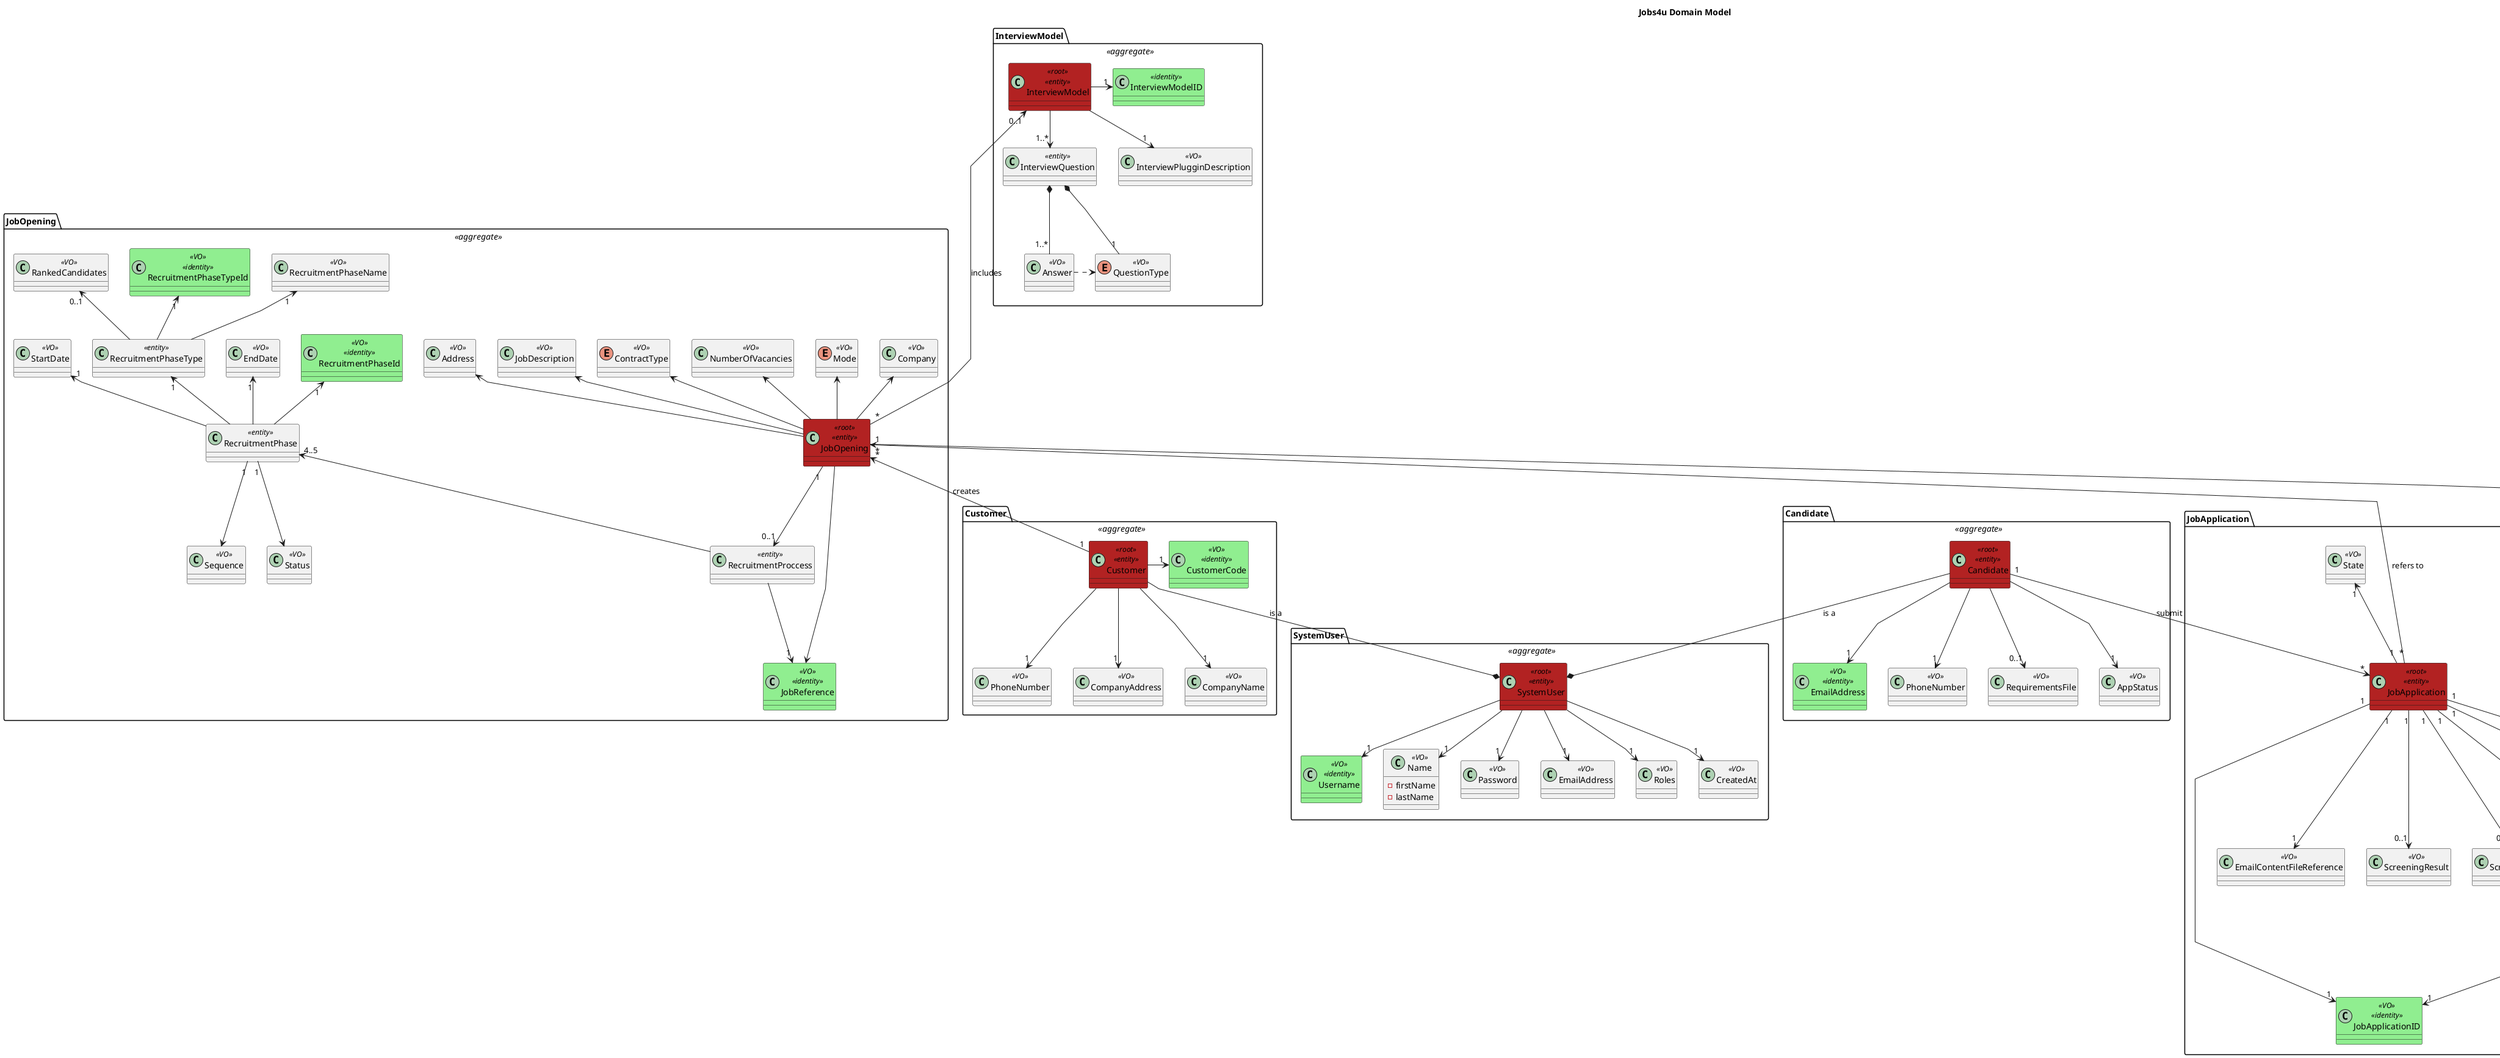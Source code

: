 @startuml
title Jobs4u Domain Model
'https://plantuml.com/class-diagram
'skinparam groupInheritance 3
'skinparam linetype ortho
skinparam linetype polyline
/'abstract class AbstractList
abstract AbstractCollection
interface List
interface Collection

List <|-- AbstractList
Collection <|-- AbstractCollection

Collection <|- List
AbstractCollection <|- AbstractList
AbstractList <|-- ArrayList

class ArrayList {
Object[] elementData
size()
}

enum TimeUnit {
DAYS
HOURS
MINUTES
}'/


package JobOpening <<aggregate>> as agrJO {
    class JobOpening <<root>><<entity>> #back:firebrick
    class JobReference <<VO>> <<identity>> #back:lightgreen
    class RecruitmentProccess <<entity>>
    enum ContractType <<VO>>
    enum Mode <<VO>>
    class JobDescription <<VO>>
    class NumberOfVacancies <<VO>>
    class Address <<VO>>
    class Company <<VO>>

    class RecruitmentPhase <<entity>>
    class RecruitmentPhaseType <<entity>>
    class StartDate <<VO>>
    class EndDate <<VO>>
    class Status <<VO>>
    class Sequence <<VO>>
    class RecruitmentPhaseName <<VO>>
    class RankedCandidates <<VO>>
    class RecruitmentPhaseId <<VO>><<identity>> #back:lightgreen
    class RecruitmentPhaseTypeId <<VO>><<identity>> #back:lightgreen
    JobOpening  "1" --> "0..1" RecruitmentProccess
    RecruitmentProccess  -down->"1" JobReference
    RecruitmentProccess -up-> "4..5" RecruitmentPhase
    RecruitmentPhase -up-> "1" RecruitmentPhaseType
    Status <-up- "1" RecruitmentPhase
    Sequence <-up- "1" RecruitmentPhase
    JobOpening -> JobReference
    JobOpening -up-> ContractType
    JobOpening -up-> NumberOfVacancies
    JobOpening -up-> Mode
    JobOpening -up-> Company
    JobOpening -up-> Address
    JobOpening -up-> JobDescription
    RecruitmentPhase -up-> "1" StartDate
    RecruitmentPhaseType -up-> "0..1" RankedCandidates
    RecruitmentPhase -up-> "1"EndDate
    RecruitmentPhase -up-> "1" RecruitmentPhaseId
    RecruitmentPhaseType -up-> "1" RecruitmentPhaseTypeId
    RecruitmentPhaseType -up-> "1" RecruitmentPhaseName

















        'JobReference <-- RecruitmentProcess
        'ResultStatus <- RecruitmentProcess

        'RecruitmentProcess -up-> "1" JobReference

}

package Customer <<aggregate>> as agrCustomer {
    class Customer <<root>> <<entity>> #back:firebrick
    class CustomerCode <<VO>> <<identity>> #back:lightgreen

    class PhoneNumber <<VO>>
    class CompanyAddress <<VO>>
    class CompanyName <<VO>>
    Customer -right> "1" CustomerCode
    Customer --> "1" CompanyName
    Customer --> "1" PhoneNumber

    Customer --> "1" CompanyAddress

}


package SystemUser <<aggregate>> as agrSU {
    class SystemUser <<root>> <<entity>> #back:firebrick
    class Username <<VO>> <<identity>> #back:lightgreen
    class Name <<VO>>{
            -firstName
            -lastName
        }
    class Password <<VO>>
    class EmailAddress <<VO>>
    class Roles <<VO>>
    class CreatedAt <<VO>>

    SystemUser --> "1" Username
    SystemUser --> "1" Name
    SystemUser --> "1" Password
    SystemUser --> "1" EmailAddress
    SystemUser --> "1" Roles
    SystemUser --> "1" CreatedAt
    }

package Candidate <<aggregate>> as agrCandidate {
    class Candidate <<root>> <<entity>> #back:firebrick
    class EmailAddress <<VO>><<identity>> #back:lightgreen
    class PhoneNumber <<VO>>
    class RequirementsFile <<VO>>
    class AppStatus <<VO>>

    Candidate --> "1" EmailAddress
    Candidate --> "1"PhoneNumber

    Candidate --> "0..1" RequirementsFile
    Candidate --> "1" AppStatus
}

Candidate --* SystemUser : is a
Customer --* SystemUser : is a

package JobApplication <<aggregate>> as agrJA{
    class JobApplicationID <<VO>> <<identity>> #back:lightgreen
    class JobApplication <<root>> <<entity>> #back:firebrick
    class State <<VO>>
    class EmailContentFileReference <<VO>>
    class ScreeningResult <<VO>>
    class ScreeningJustification <<VO>>
    class AnalysisRank <<VO>>
    class FinalResult <<VO>>

    JobApplication "1"-> "1"JobApplicationID
        JobApplication "1"-up-> "1"State
        JobApplication "1"---> "1"EmailContentFileReference
        JobApplication "1"---> "0..1"ScreeningResult
        JobApplication "1"---> "0..1"ScreeningJustification
        JobApplication "1"---> "0..1"AnalysisRank
        JobApplication "1"---> "0..1"FinalResult

    class InterviewJobAplication  <<entity>>
    class InterviewJobAplicationDate <<VO>>

    class TimeSpent <<VO>>
    class AnswersFile <<VO>>
    class Grade <<VO>>
    InterviewJobAplication "1"---> "1" JobApplicationID
    InterviewJobAplication "1"---> "1" InterviewJobAplicationDate

    InterviewJobAplication "1"--> "0..1" TimeSpent
    InterviewJobAplication "1"--> "0..1" AnswersFile
    InterviewJobAplication "1"--> "0..1" Grade

    JobApplication "1" ---> "0..1" InterviewJobAplication

}


package JobRequirementsSpecification <<aggregate>> as agrJRS {
    class JobRequirementsSpecification <<root>> <<entity>> #back:firebrick
    class JobRequirementsSpecificationID <<VO>> <<identity>> #back:lightgreen
    class JobRequirement <<VO>>
    class JobRequirementsPlugginDescription <<VO>>
    'class InterviewModel <<entity>>

    JobRequirementsSpecification --> "1" JobRequirementsSpecificationID
    JobRequirementsSpecification --> "1..*" JobRequirement
JobRequirementsSpecification --> "1" JobRequirementsPlugginDescription
    'TODO verify cardinality
    'JobRequirementsSpecification -> "*" InterviewModel
}

package InterviewModel <<aggregate>> as agrIM{
    class InterviewModel <<root>> <<entity>> #back:firebrick
    class InterviewModelID <<identity>> #back:lightgreen
    class InterviewQuestion <<entity>>
    class InterviewPlugginDescription <<VO>>
    together{
        enum QuestionType <<VO>>
        class Answer <<VO>>
        Answer .> QuestionType
    }
    InterviewModel --> "1"InterviewPlugginDescription
    InterviewModel -> "1" InterviewModelID
    InterviewModel --> "1..*" InterviewQuestion
    InterviewQuestion *-- "1" QuestionType
    InterviewQuestion *-- "1..*" Answer
}

Customer"1" -up-> "*" JobOpening: creates
Candidate"1" --> "*" JobApplication: submit
JobOpening "*" --> "1" JobRequirementsSpecification : includes
JobOpening "*"-up----> "0..1" InterviewModel : includes
'Interview ..> InterviewModel : <<uses>>
JobApplication "*" -up--> "1" JobOpening : refers to

@enduml